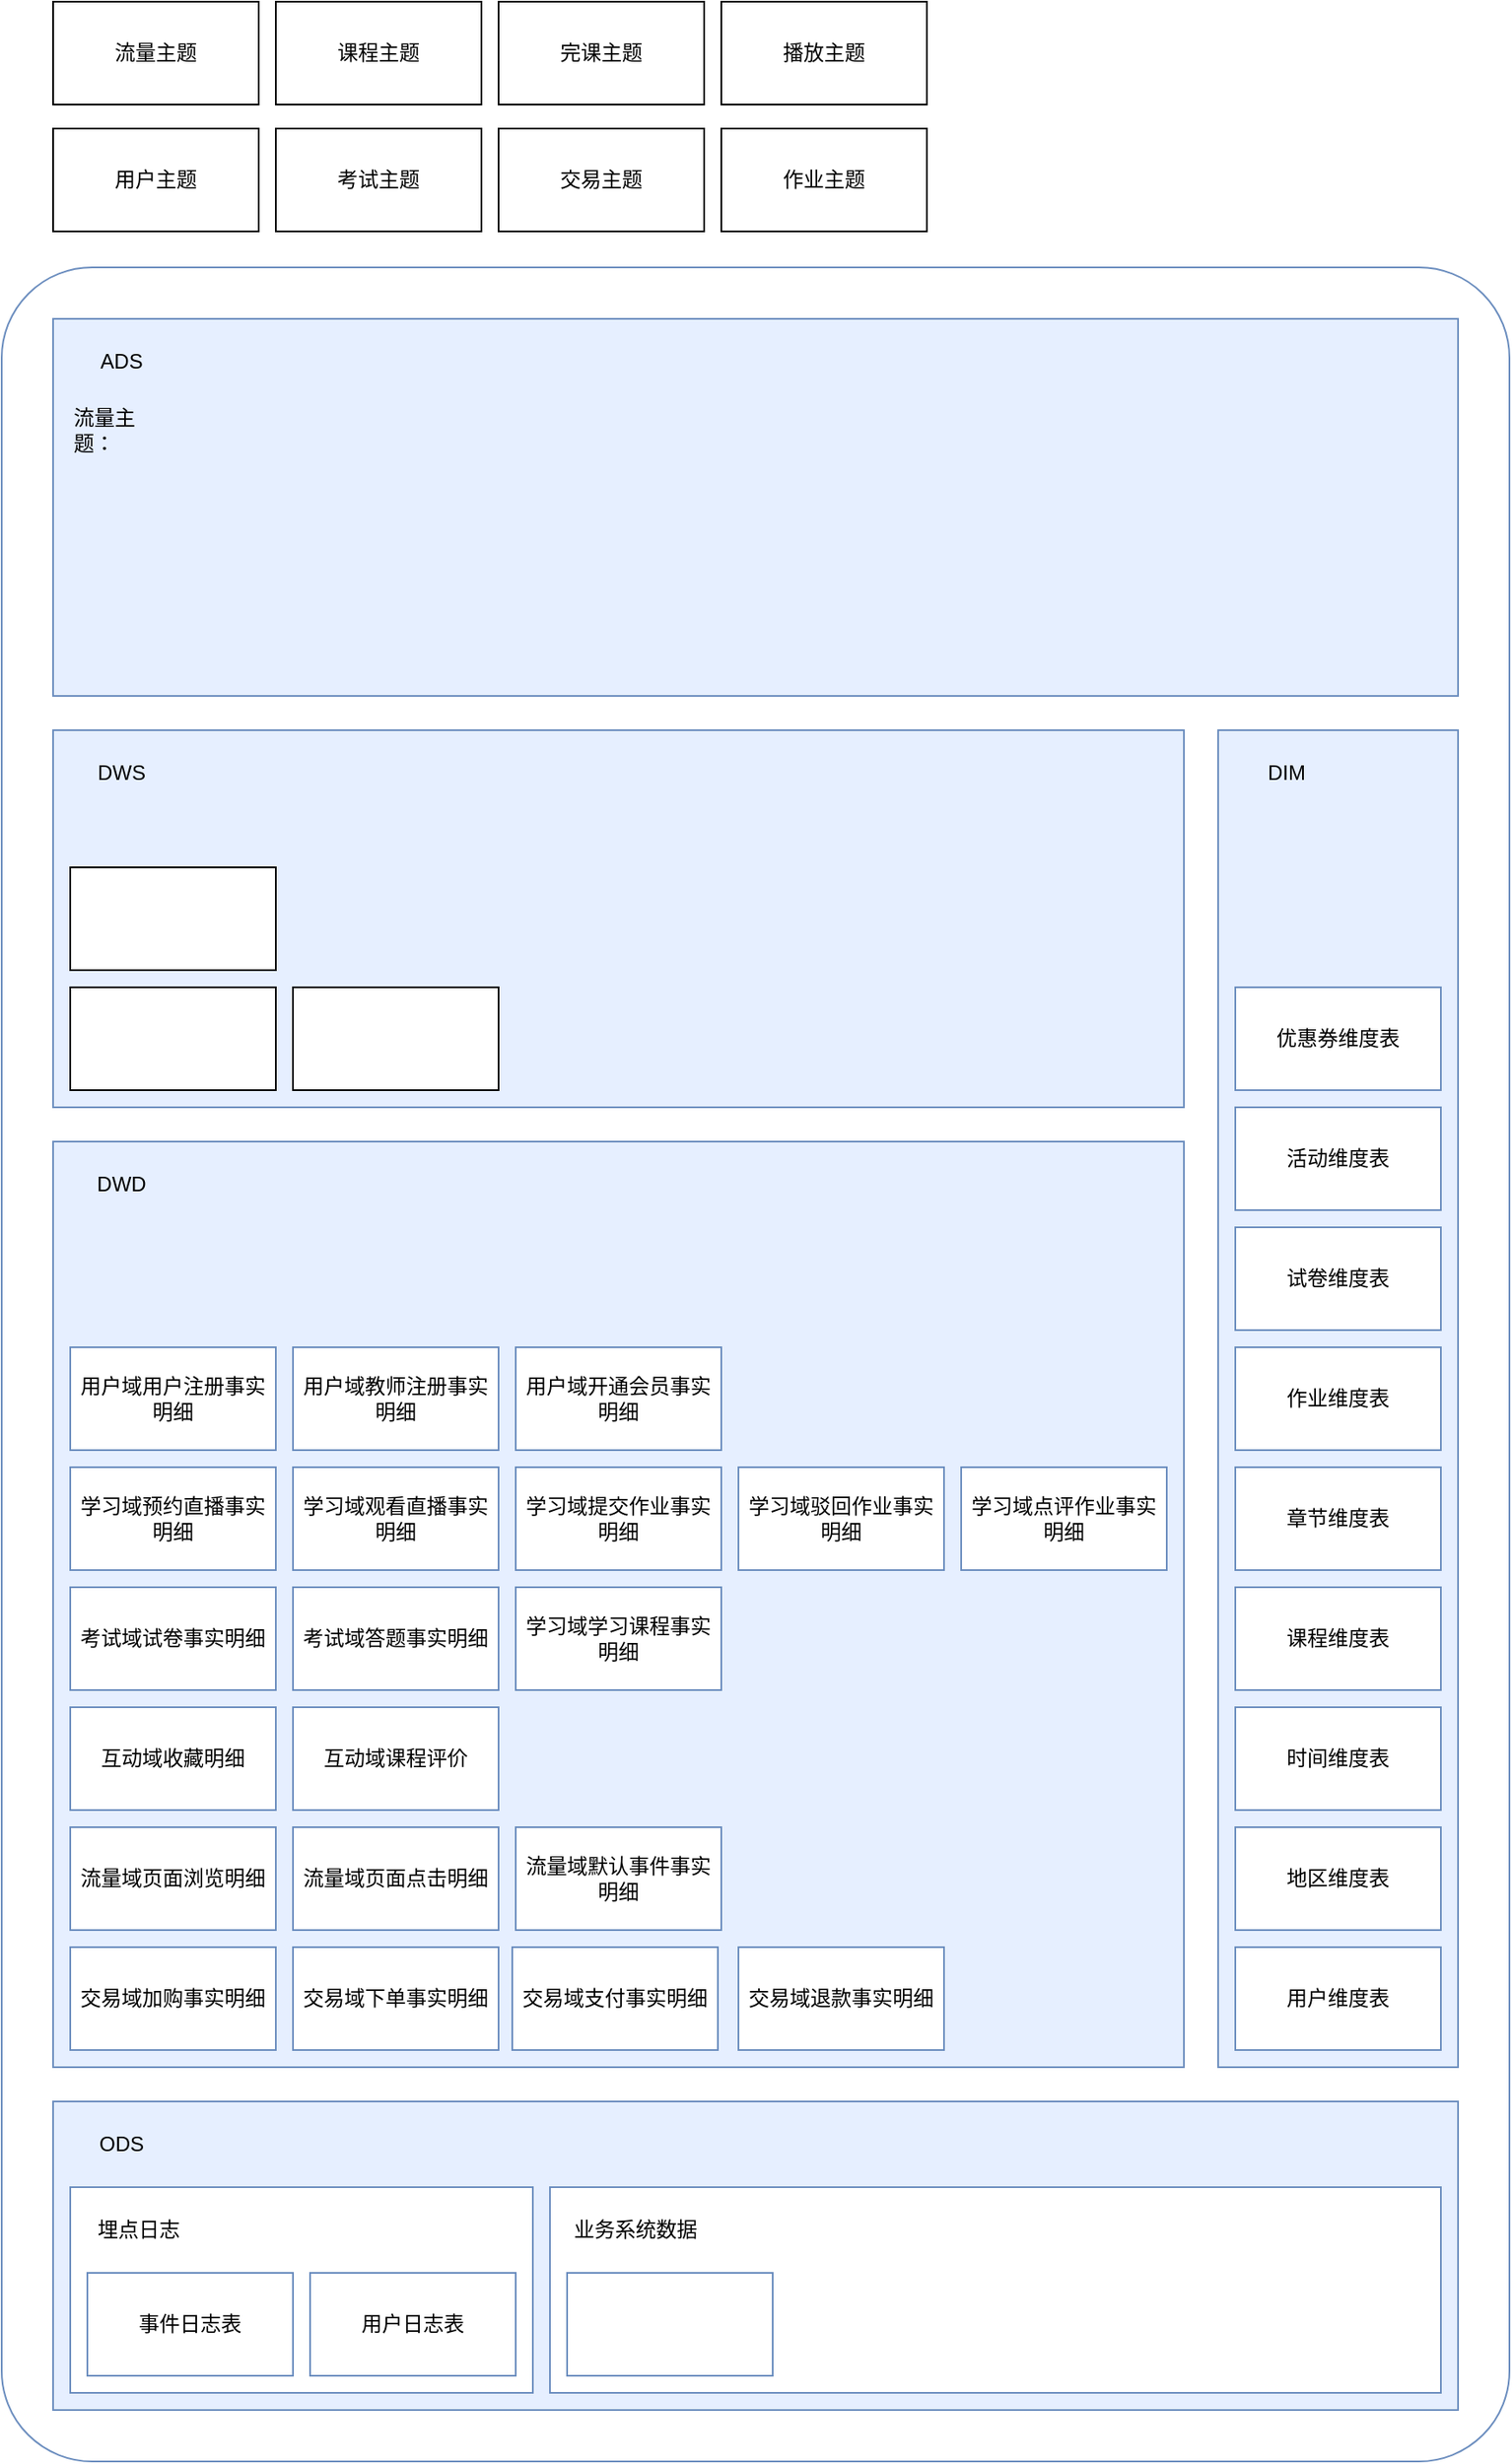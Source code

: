 <mxfile version="21.3.7" type="github">
  <diagram name="第 1 页" id="O_QHGvnCZH730tNBmOar">
    <mxGraphModel dx="1793" dy="2164" grid="1" gridSize="10" guides="1" tooltips="1" connect="1" arrows="1" fold="1" page="1" pageScale="1" pageWidth="827" pageHeight="1169" math="0" shadow="0">
      <root>
        <mxCell id="0" />
        <mxCell id="1" parent="0" />
        <mxCell id="saVYviV8NVjSQybobaWA-1" value="" style="rounded=1;whiteSpace=wrap;html=1;fillColor=none;glass=0;strokeColor=#6C8EBF;arcSize=6;" vertex="1" parent="1">
          <mxGeometry x="230" y="-430" width="880" height="1280" as="geometry" />
        </mxCell>
        <mxCell id="saVYviV8NVjSQybobaWA-2" value="" style="rounded=0;whiteSpace=wrap;html=1;fillColor=#E6EFFF;strokeColor=#6C8EBF;" vertex="1" parent="1">
          <mxGeometry x="260" y="640" width="820" height="180" as="geometry" />
        </mxCell>
        <mxCell id="saVYviV8NVjSQybobaWA-3" value="" style="rounded=0;whiteSpace=wrap;html=1;strokeColor=#6C8EBF;" vertex="1" parent="1">
          <mxGeometry x="270" y="690" width="270" height="120" as="geometry" />
        </mxCell>
        <mxCell id="saVYviV8NVjSQybobaWA-4" value="事件日志表" style="rounded=0;whiteSpace=wrap;html=1;strokeColor=#6C8EBF;" vertex="1" parent="1">
          <mxGeometry x="280" y="740" width="120" height="60" as="geometry" />
        </mxCell>
        <mxCell id="saVYviV8NVjSQybobaWA-5" value="用户日志表" style="rounded=0;whiteSpace=wrap;html=1;strokeColor=#6C8EBF;" vertex="1" parent="1">
          <mxGeometry x="410" y="740" width="120" height="60" as="geometry" />
        </mxCell>
        <mxCell id="saVYviV8NVjSQybobaWA-6" value="埋点日志" style="text;html=1;strokeColor=none;fillColor=none;align=center;verticalAlign=middle;whiteSpace=wrap;rounded=0;" vertex="1" parent="1">
          <mxGeometry x="280" y="700" width="60" height="30" as="geometry" />
        </mxCell>
        <mxCell id="saVYviV8NVjSQybobaWA-7" value="" style="rounded=0;whiteSpace=wrap;html=1;strokeColor=#6C8EBF;" vertex="1" parent="1">
          <mxGeometry x="550" y="690" width="520" height="120" as="geometry" />
        </mxCell>
        <mxCell id="saVYviV8NVjSQybobaWA-8" value="ODS" style="text;html=1;strokeColor=none;fillColor=none;align=center;verticalAlign=middle;whiteSpace=wrap;rounded=0;" vertex="1" parent="1">
          <mxGeometry x="270" y="650" width="60" height="30" as="geometry" />
        </mxCell>
        <mxCell id="saVYviV8NVjSQybobaWA-9" value="" style="rounded=0;whiteSpace=wrap;html=1;strokeColor=#6C8EBF;" vertex="1" parent="1">
          <mxGeometry x="560" y="740" width="120" height="60" as="geometry" />
        </mxCell>
        <mxCell id="saVYviV8NVjSQybobaWA-10" value="业务系统数据" style="text;html=1;strokeColor=none;fillColor=none;align=center;verticalAlign=middle;whiteSpace=wrap;rounded=0;" vertex="1" parent="1">
          <mxGeometry x="560" y="700" width="80" height="30" as="geometry" />
        </mxCell>
        <mxCell id="saVYviV8NVjSQybobaWA-11" value="" style="rounded=0;whiteSpace=wrap;html=1;fillColor=#E6EFFF;strokeColor=#6c8ebf;" vertex="1" parent="1">
          <mxGeometry x="260" y="80" width="660" height="540" as="geometry" />
        </mxCell>
        <mxCell id="saVYviV8NVjSQybobaWA-13" value="" style="rounded=0;whiteSpace=wrap;html=1;fillColor=#E6EFFF;strokeColor=#6c8ebf;" vertex="1" parent="1">
          <mxGeometry x="940" y="-160" width="140" height="780" as="geometry" />
        </mxCell>
        <mxCell id="saVYviV8NVjSQybobaWA-14" value="DIM" style="text;html=1;strokeColor=none;fillColor=none;align=center;verticalAlign=middle;whiteSpace=wrap;rounded=0;" vertex="1" parent="1">
          <mxGeometry x="950" y="-150" width="60" height="30" as="geometry" />
        </mxCell>
        <mxCell id="saVYviV8NVjSQybobaWA-18" value="交易域支付事实明细" style="rounded=0;whiteSpace=wrap;html=1;strokeColor=#6C8EBF;" vertex="1" parent="1">
          <mxGeometry x="528" y="550" width="120" height="60" as="geometry" />
        </mxCell>
        <mxCell id="saVYviV8NVjSQybobaWA-21" value="用户维度表" style="rounded=0;whiteSpace=wrap;html=1;strokeColor=#6C8EBF;" vertex="1" parent="1">
          <mxGeometry x="950" y="550" width="120" height="60" as="geometry" />
        </mxCell>
        <mxCell id="saVYviV8NVjSQybobaWA-22" value="课程维度表" style="rounded=0;whiteSpace=wrap;html=1;strokeColor=#6C8EBF;" vertex="1" parent="1">
          <mxGeometry x="950" y="340" width="120" height="60" as="geometry" />
        </mxCell>
        <mxCell id="saVYviV8NVjSQybobaWA-23" value="章节维度表" style="rounded=0;whiteSpace=wrap;html=1;strokeColor=#6C8EBF;" vertex="1" parent="1">
          <mxGeometry x="950" y="270" width="120" height="60" as="geometry" />
        </mxCell>
        <mxCell id="saVYviV8NVjSQybobaWA-24" value="交易域退款事实明细" style="rounded=0;whiteSpace=wrap;html=1;strokeColor=#6C8EBF;" vertex="1" parent="1">
          <mxGeometry x="660" y="550" width="120" height="60" as="geometry" />
        </mxCell>
        <mxCell id="saVYviV8NVjSQybobaWA-25" value="优惠券维度表" style="rounded=0;whiteSpace=wrap;html=1;strokeColor=#6C8EBF;" vertex="1" parent="1">
          <mxGeometry x="950" y="-10" width="120" height="60" as="geometry" />
        </mxCell>
        <mxCell id="saVYviV8NVjSQybobaWA-26" value="活动维度表" style="rounded=0;whiteSpace=wrap;html=1;strokeColor=#6C8EBF;" vertex="1" parent="1">
          <mxGeometry x="950" y="60" width="120" height="60" as="geometry" />
        </mxCell>
        <mxCell id="saVYviV8NVjSQybobaWA-27" value="地区维度表" style="rounded=0;whiteSpace=wrap;html=1;strokeColor=#6C8EBF;" vertex="1" parent="1">
          <mxGeometry x="950" y="480" width="120" height="60" as="geometry" />
        </mxCell>
        <mxCell id="saVYviV8NVjSQybobaWA-28" value="时间维度表" style="rounded=0;whiteSpace=wrap;html=1;strokeColor=#6C8EBF;" vertex="1" parent="1">
          <mxGeometry x="950" y="410" width="120" height="60" as="geometry" />
        </mxCell>
        <mxCell id="saVYviV8NVjSQybobaWA-29" value="试卷维度表" style="rounded=0;whiteSpace=wrap;html=1;strokeColor=#6C8EBF;" vertex="1" parent="1">
          <mxGeometry x="950" y="130" width="120" height="60" as="geometry" />
        </mxCell>
        <mxCell id="saVYviV8NVjSQybobaWA-30" value="作业维度表" style="rounded=0;whiteSpace=wrap;html=1;strokeColor=#6C8EBF;" vertex="1" parent="1">
          <mxGeometry x="950" y="200" width="120" height="60" as="geometry" />
        </mxCell>
        <mxCell id="saVYviV8NVjSQybobaWA-34" value="流量主题" style="rounded=0;whiteSpace=wrap;html=1;" vertex="1" parent="1">
          <mxGeometry x="260" y="-585" width="120" height="60" as="geometry" />
        </mxCell>
        <mxCell id="saVYviV8NVjSQybobaWA-35" value="用户主题" style="rounded=0;whiteSpace=wrap;html=1;" vertex="1" parent="1">
          <mxGeometry x="260" y="-511" width="120" height="60" as="geometry" />
        </mxCell>
        <mxCell id="saVYviV8NVjSQybobaWA-36" value="课程主题" style="rounded=0;whiteSpace=wrap;html=1;" vertex="1" parent="1">
          <mxGeometry x="390" y="-585" width="120" height="60" as="geometry" />
        </mxCell>
        <mxCell id="saVYviV8NVjSQybobaWA-37" value="考试主题" style="rounded=0;whiteSpace=wrap;html=1;" vertex="1" parent="1">
          <mxGeometry x="390" y="-511" width="120" height="60" as="geometry" />
        </mxCell>
        <mxCell id="saVYviV8NVjSQybobaWA-38" value="完课主题" style="rounded=0;whiteSpace=wrap;html=1;" vertex="1" parent="1">
          <mxGeometry x="520" y="-585" width="120" height="60" as="geometry" />
        </mxCell>
        <mxCell id="saVYviV8NVjSQybobaWA-39" value="交易主题" style="rounded=0;whiteSpace=wrap;html=1;" vertex="1" parent="1">
          <mxGeometry x="520" y="-511" width="120" height="60" as="geometry" />
        </mxCell>
        <mxCell id="saVYviV8NVjSQybobaWA-40" value="播放主题" style="rounded=0;whiteSpace=wrap;html=1;" vertex="1" parent="1">
          <mxGeometry x="650" y="-585" width="120" height="60" as="geometry" />
        </mxCell>
        <mxCell id="saVYviV8NVjSQybobaWA-41" value="作业主题" style="rounded=0;whiteSpace=wrap;html=1;" vertex="1" parent="1">
          <mxGeometry x="650" y="-511" width="120" height="60" as="geometry" />
        </mxCell>
        <mxCell id="saVYviV8NVjSQybobaWA-50" value="流量域默认事件事实明细" style="rounded=0;whiteSpace=wrap;html=1;strokeColor=#6C8EBF;" vertex="1" parent="1">
          <mxGeometry x="530" y="480" width="120" height="60" as="geometry" />
        </mxCell>
        <mxCell id="saVYviV8NVjSQybobaWA-58" value="学习域点评作业事实明细" style="rounded=0;whiteSpace=wrap;html=1;strokeColor=#6C8EBF;" vertex="1" parent="1">
          <mxGeometry x="790" y="270" width="120" height="60" as="geometry" />
        </mxCell>
        <mxCell id="saVYviV8NVjSQybobaWA-59" value="用户域用户注册事实明细" style="rounded=0;whiteSpace=wrap;html=1;strokeColor=#6C8EBF;" vertex="1" parent="1">
          <mxGeometry x="270" y="200" width="120" height="60" as="geometry" />
        </mxCell>
        <mxCell id="saVYviV8NVjSQybobaWA-60" value="学习域预约直播事实明细" style="rounded=0;whiteSpace=wrap;html=1;strokeColor=#6C8EBF;" vertex="1" parent="1">
          <mxGeometry x="270" y="270" width="120" height="60" as="geometry" />
        </mxCell>
        <mxCell id="saVYviV8NVjSQybobaWA-61" value="考试域试卷事实明细" style="rounded=0;whiteSpace=wrap;html=1;strokeColor=#6C8EBF;" vertex="1" parent="1">
          <mxGeometry x="270" y="340" width="120" height="60" as="geometry" />
        </mxCell>
        <mxCell id="saVYviV8NVjSQybobaWA-62" value="互动域收藏明细" style="rounded=0;whiteSpace=wrap;html=1;strokeColor=#6C8EBF;" vertex="1" parent="1">
          <mxGeometry x="270" y="410" width="120" height="60" as="geometry" />
        </mxCell>
        <mxCell id="saVYviV8NVjSQybobaWA-63" value="流量域页面浏览明细" style="rounded=0;whiteSpace=wrap;html=1;strokeColor=#6C8EBF;" vertex="1" parent="1">
          <mxGeometry x="270" y="480" width="120" height="60" as="geometry" />
        </mxCell>
        <mxCell id="saVYviV8NVjSQybobaWA-64" value="交易域加购事实明细" style="rounded=0;whiteSpace=wrap;html=1;strokeColor=#6C8EBF;" vertex="1" parent="1">
          <mxGeometry x="270" y="550" width="120" height="60" as="geometry" />
        </mxCell>
        <mxCell id="saVYviV8NVjSQybobaWA-65" value="交易域下单事实明细" style="rounded=0;whiteSpace=wrap;html=1;strokeColor=#6C8EBF;" vertex="1" parent="1">
          <mxGeometry x="400" y="550" width="120" height="60" as="geometry" />
        </mxCell>
        <mxCell id="saVYviV8NVjSQybobaWA-66" value="流量域页面点击明细" style="rounded=0;whiteSpace=wrap;html=1;strokeColor=#6C8EBF;" vertex="1" parent="1">
          <mxGeometry x="400" y="480" width="120" height="60" as="geometry" />
        </mxCell>
        <mxCell id="saVYviV8NVjSQybobaWA-67" value="互动域课程评价" style="rounded=0;whiteSpace=wrap;html=1;strokeColor=#6C8EBF;" vertex="1" parent="1">
          <mxGeometry x="400" y="410" width="120" height="60" as="geometry" />
        </mxCell>
        <mxCell id="saVYviV8NVjSQybobaWA-68" value="考试域答题事实明细" style="rounded=0;whiteSpace=wrap;html=1;strokeColor=#6C8EBF;" vertex="1" parent="1">
          <mxGeometry x="400" y="340" width="120" height="60" as="geometry" />
        </mxCell>
        <mxCell id="saVYviV8NVjSQybobaWA-69" value="学习域观看直播事实明细" style="rounded=0;whiteSpace=wrap;html=1;strokeColor=#6C8EBF;" vertex="1" parent="1">
          <mxGeometry x="400" y="270" width="120" height="60" as="geometry" />
        </mxCell>
        <mxCell id="saVYviV8NVjSQybobaWA-70" value="用户域教师注册事实明细" style="rounded=0;whiteSpace=wrap;html=1;strokeColor=#6C8EBF;" vertex="1" parent="1">
          <mxGeometry x="400" y="200" width="120" height="60" as="geometry" />
        </mxCell>
        <mxCell id="saVYviV8NVjSQybobaWA-71" value="用户域开通会员事实明细" style="rounded=0;whiteSpace=wrap;html=1;strokeColor=#6C8EBF;" vertex="1" parent="1">
          <mxGeometry x="530" y="200" width="120" height="60" as="geometry" />
        </mxCell>
        <mxCell id="saVYviV8NVjSQybobaWA-72" value="学习域提交作业事实明细" style="rounded=0;whiteSpace=wrap;html=1;strokeColor=#6C8EBF;" vertex="1" parent="1">
          <mxGeometry x="530" y="270" width="120" height="60" as="geometry" />
        </mxCell>
        <mxCell id="saVYviV8NVjSQybobaWA-73" value="学习域驳回作业事实明细" style="rounded=0;whiteSpace=wrap;html=1;strokeColor=#6C8EBF;" vertex="1" parent="1">
          <mxGeometry x="660" y="270" width="120" height="60" as="geometry" />
        </mxCell>
        <mxCell id="saVYviV8NVjSQybobaWA-74" value="学习域学习课程事实明细" style="rounded=0;whiteSpace=wrap;html=1;strokeColor=#6C8EBF;" vertex="1" parent="1">
          <mxGeometry x="530" y="340" width="120" height="60" as="geometry" />
        </mxCell>
        <mxCell id="saVYviV8NVjSQybobaWA-87" value="DWD" style="text;html=1;strokeColor=none;fillColor=none;align=center;verticalAlign=middle;whiteSpace=wrap;rounded=0;" vertex="1" parent="1">
          <mxGeometry x="270" y="90" width="60" height="30" as="geometry" />
        </mxCell>
        <mxCell id="saVYviV8NVjSQybobaWA-88" value="" style="rounded=0;whiteSpace=wrap;html=1;strokeColor=#6C8EBF;fillColor=#E6EFFF;" vertex="1" parent="1">
          <mxGeometry x="260" y="-160" width="660" height="220" as="geometry" />
        </mxCell>
        <mxCell id="saVYviV8NVjSQybobaWA-89" value="DWS" style="text;html=1;strokeColor=none;fillColor=none;align=center;verticalAlign=middle;whiteSpace=wrap;rounded=0;" vertex="1" parent="1">
          <mxGeometry x="270" y="-150" width="60" height="30" as="geometry" />
        </mxCell>
        <mxCell id="saVYviV8NVjSQybobaWA-90" value="" style="rounded=0;whiteSpace=wrap;html=1;" vertex="1" parent="1">
          <mxGeometry x="270" y="-10" width="120" height="60" as="geometry" />
        </mxCell>
        <mxCell id="saVYviV8NVjSQybobaWA-91" value="" style="rounded=0;whiteSpace=wrap;html=1;" vertex="1" parent="1">
          <mxGeometry x="270" y="-80" width="120" height="60" as="geometry" />
        </mxCell>
        <mxCell id="saVYviV8NVjSQybobaWA-92" value="" style="rounded=0;whiteSpace=wrap;html=1;" vertex="1" parent="1">
          <mxGeometry x="400" y="-10" width="120" height="60" as="geometry" />
        </mxCell>
        <mxCell id="saVYviV8NVjSQybobaWA-93" value="" style="rounded=0;whiteSpace=wrap;html=1;strokeColor=#6C8EBF;fillColor=#E6EFFF;" vertex="1" parent="1">
          <mxGeometry x="260" y="-400" width="820" height="220" as="geometry" />
        </mxCell>
        <mxCell id="saVYviV8NVjSQybobaWA-94" value="ADS" style="text;html=1;strokeColor=none;fillColor=none;align=center;verticalAlign=middle;whiteSpace=wrap;rounded=0;" vertex="1" parent="1">
          <mxGeometry x="270" y="-390" width="60" height="30" as="geometry" />
        </mxCell>
        <mxCell id="saVYviV8NVjSQybobaWA-98" value="流量主题：" style="text;html=1;strokeColor=none;fillColor=none;align=left;verticalAlign=middle;whiteSpace=wrap;rounded=0;" vertex="1" parent="1">
          <mxGeometry x="270" y="-350" width="60" height="30" as="geometry" />
        </mxCell>
      </root>
    </mxGraphModel>
  </diagram>
</mxfile>

